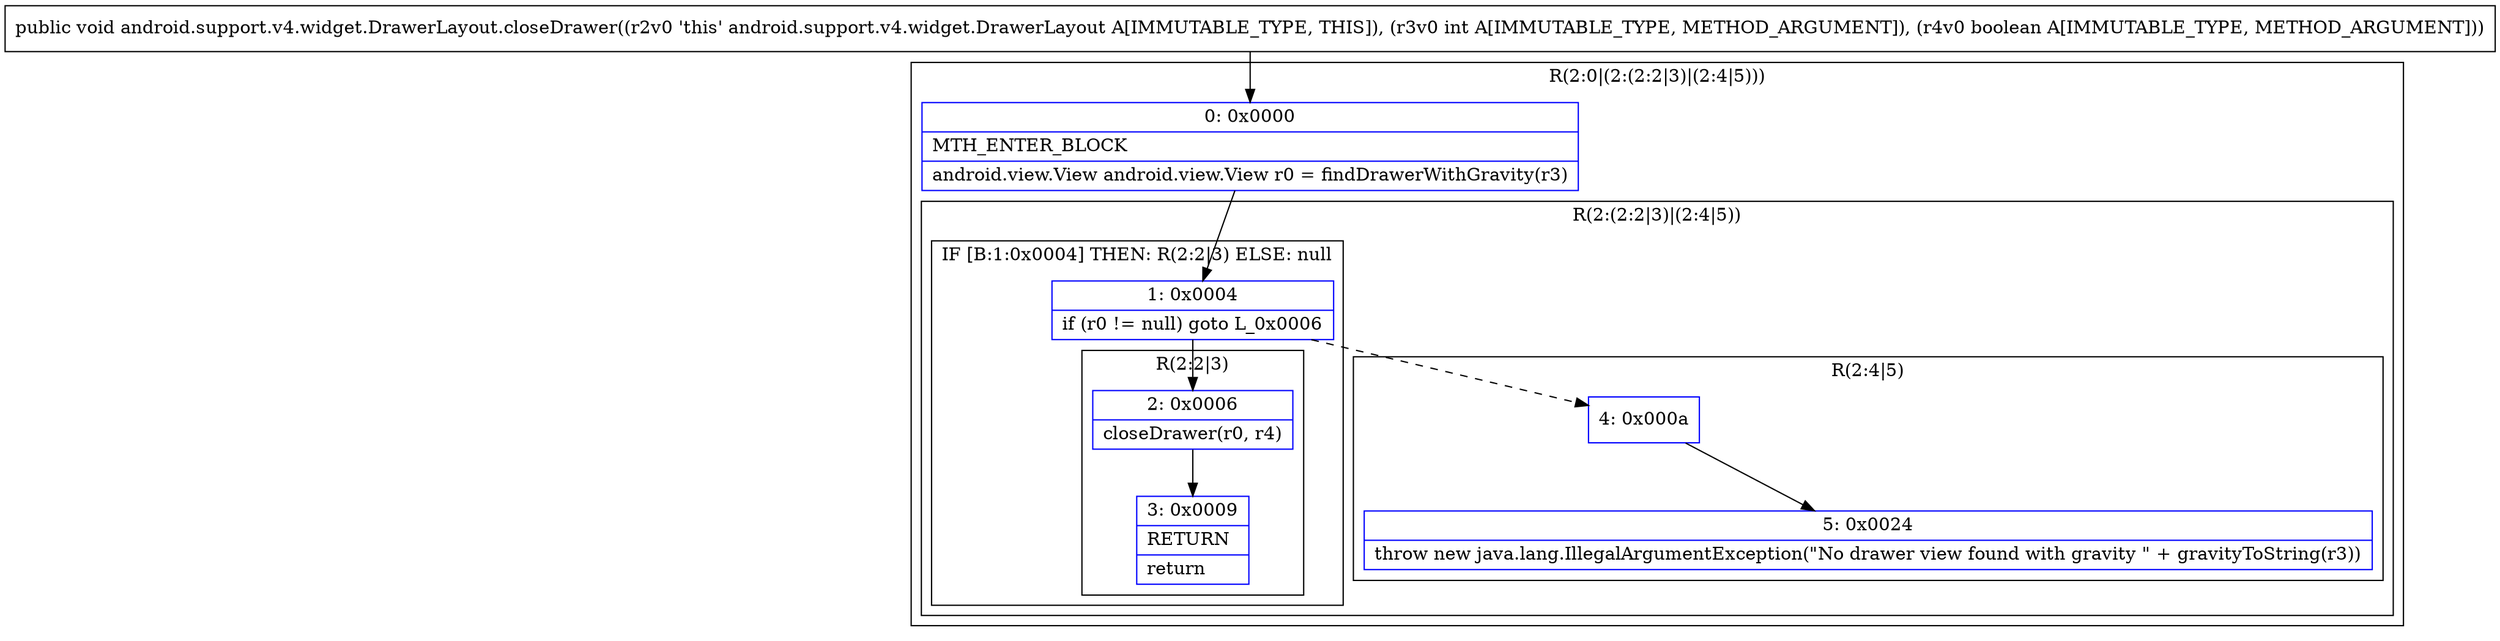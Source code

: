 digraph "CFG forandroid.support.v4.widget.DrawerLayout.closeDrawer(IZ)V" {
subgraph cluster_Region_970577984 {
label = "R(2:0|(2:(2:2|3)|(2:4|5)))";
node [shape=record,color=blue];
Node_0 [shape=record,label="{0\:\ 0x0000|MTH_ENTER_BLOCK\l|android.view.View android.view.View r0 = findDrawerWithGravity(r3)\l}"];
subgraph cluster_Region_1777577570 {
label = "R(2:(2:2|3)|(2:4|5))";
node [shape=record,color=blue];
subgraph cluster_IfRegion_11773457 {
label = "IF [B:1:0x0004] THEN: R(2:2|3) ELSE: null";
node [shape=record,color=blue];
Node_1 [shape=record,label="{1\:\ 0x0004|if (r0 != null) goto L_0x0006\l}"];
subgraph cluster_Region_1079239547 {
label = "R(2:2|3)";
node [shape=record,color=blue];
Node_2 [shape=record,label="{2\:\ 0x0006|closeDrawer(r0, r4)\l}"];
Node_3 [shape=record,label="{3\:\ 0x0009|RETURN\l|return\l}"];
}
}
subgraph cluster_Region_428274544 {
label = "R(2:4|5)";
node [shape=record,color=blue];
Node_4 [shape=record,label="{4\:\ 0x000a}"];
Node_5 [shape=record,label="{5\:\ 0x0024|throw new java.lang.IllegalArgumentException(\"No drawer view found with gravity \" + gravityToString(r3))\l}"];
}
}
}
MethodNode[shape=record,label="{public void android.support.v4.widget.DrawerLayout.closeDrawer((r2v0 'this' android.support.v4.widget.DrawerLayout A[IMMUTABLE_TYPE, THIS]), (r3v0 int A[IMMUTABLE_TYPE, METHOD_ARGUMENT]), (r4v0 boolean A[IMMUTABLE_TYPE, METHOD_ARGUMENT])) }"];
MethodNode -> Node_0;
Node_0 -> Node_1;
Node_1 -> Node_2;
Node_1 -> Node_4[style=dashed];
Node_2 -> Node_3;
Node_4 -> Node_5;
}

